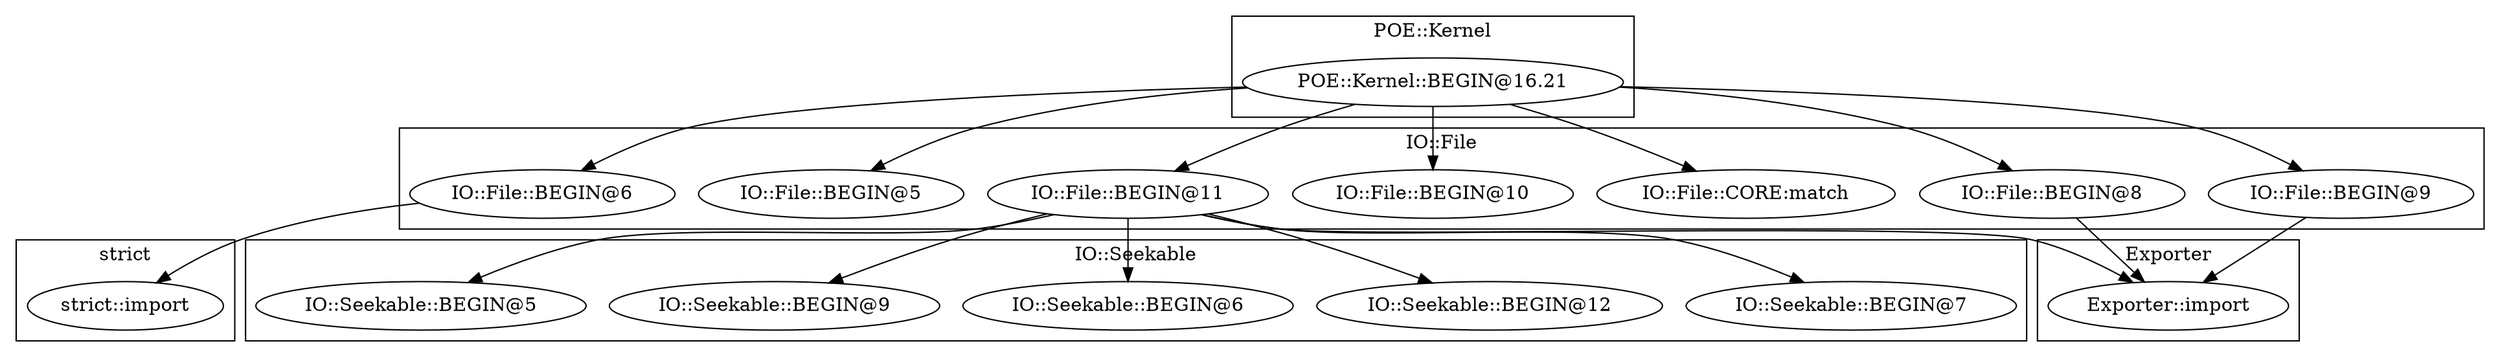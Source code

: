 digraph {
graph [overlap=false]
subgraph cluster_strict {
	label="strict";
	"strict::import";
}
subgraph cluster_IO_Seekable {
	label="IO::Seekable";
	"IO::Seekable::BEGIN@7";
	"IO::Seekable::BEGIN@12";
	"IO::Seekable::BEGIN@6";
	"IO::Seekable::BEGIN@9";
	"IO::Seekable::BEGIN@5";
}
subgraph cluster_POE_Kernel {
	label="POE::Kernel";
	"POE::Kernel::BEGIN@16.21";
}
subgraph cluster_IO_File {
	label="IO::File";
	"IO::File::BEGIN@6";
	"IO::File::BEGIN@11";
	"IO::File::CORE:match";
	"IO::File::BEGIN@10";
	"IO::File::BEGIN@8";
	"IO::File::BEGIN@5";
	"IO::File::BEGIN@9";
}
subgraph cluster_Exporter {
	label="Exporter";
	"Exporter::import";
}
"POE::Kernel::BEGIN@16.21" -> "IO::File::BEGIN@11";
"IO::File::BEGIN@8" -> "Exporter::import";
"IO::File::BEGIN@9" -> "Exporter::import";
"IO::File::BEGIN@11" -> "Exporter::import";
"IO::File::BEGIN@11" -> "IO::Seekable::BEGIN@5";
"POE::Kernel::BEGIN@16.21" -> "IO::File::BEGIN@8";
"IO::File::BEGIN@11" -> "IO::Seekable::BEGIN@9";
"POE::Kernel::BEGIN@16.21" -> "IO::File::BEGIN@10";
"IO::File::BEGIN@11" -> "IO::Seekable::BEGIN@6";
"IO::File::BEGIN@6" -> "strict::import";
"POE::Kernel::BEGIN@16.21" -> "IO::File::BEGIN@9";
"POE::Kernel::BEGIN@16.21" -> "IO::File::BEGIN@6";
"POE::Kernel::BEGIN@16.21" -> "IO::File::BEGIN@5";
"POE::Kernel::BEGIN@16.21" -> "IO::File::CORE:match";
"IO::File::BEGIN@11" -> "IO::Seekable::BEGIN@7";
"IO::File::BEGIN@11" -> "IO::Seekable::BEGIN@12";
}
